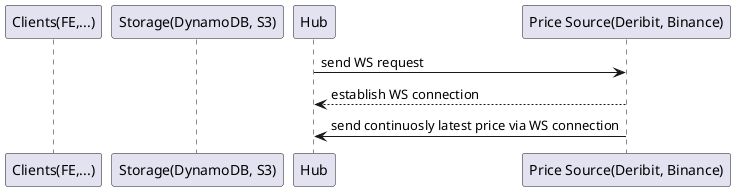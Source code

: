 @startuml PriceStreaming
  participant "Clients(FE,...)" as clients
  participant "Storage(DynamoDB, S3)" as storage
  participant "Hub" as hub
  participant "Price Source(Deribit, Binance)" as source

  hub -> source: send WS request
  source --> hub: establish WS connection
  source -> hub: send continuosly latest price via WS connection
@enduml

